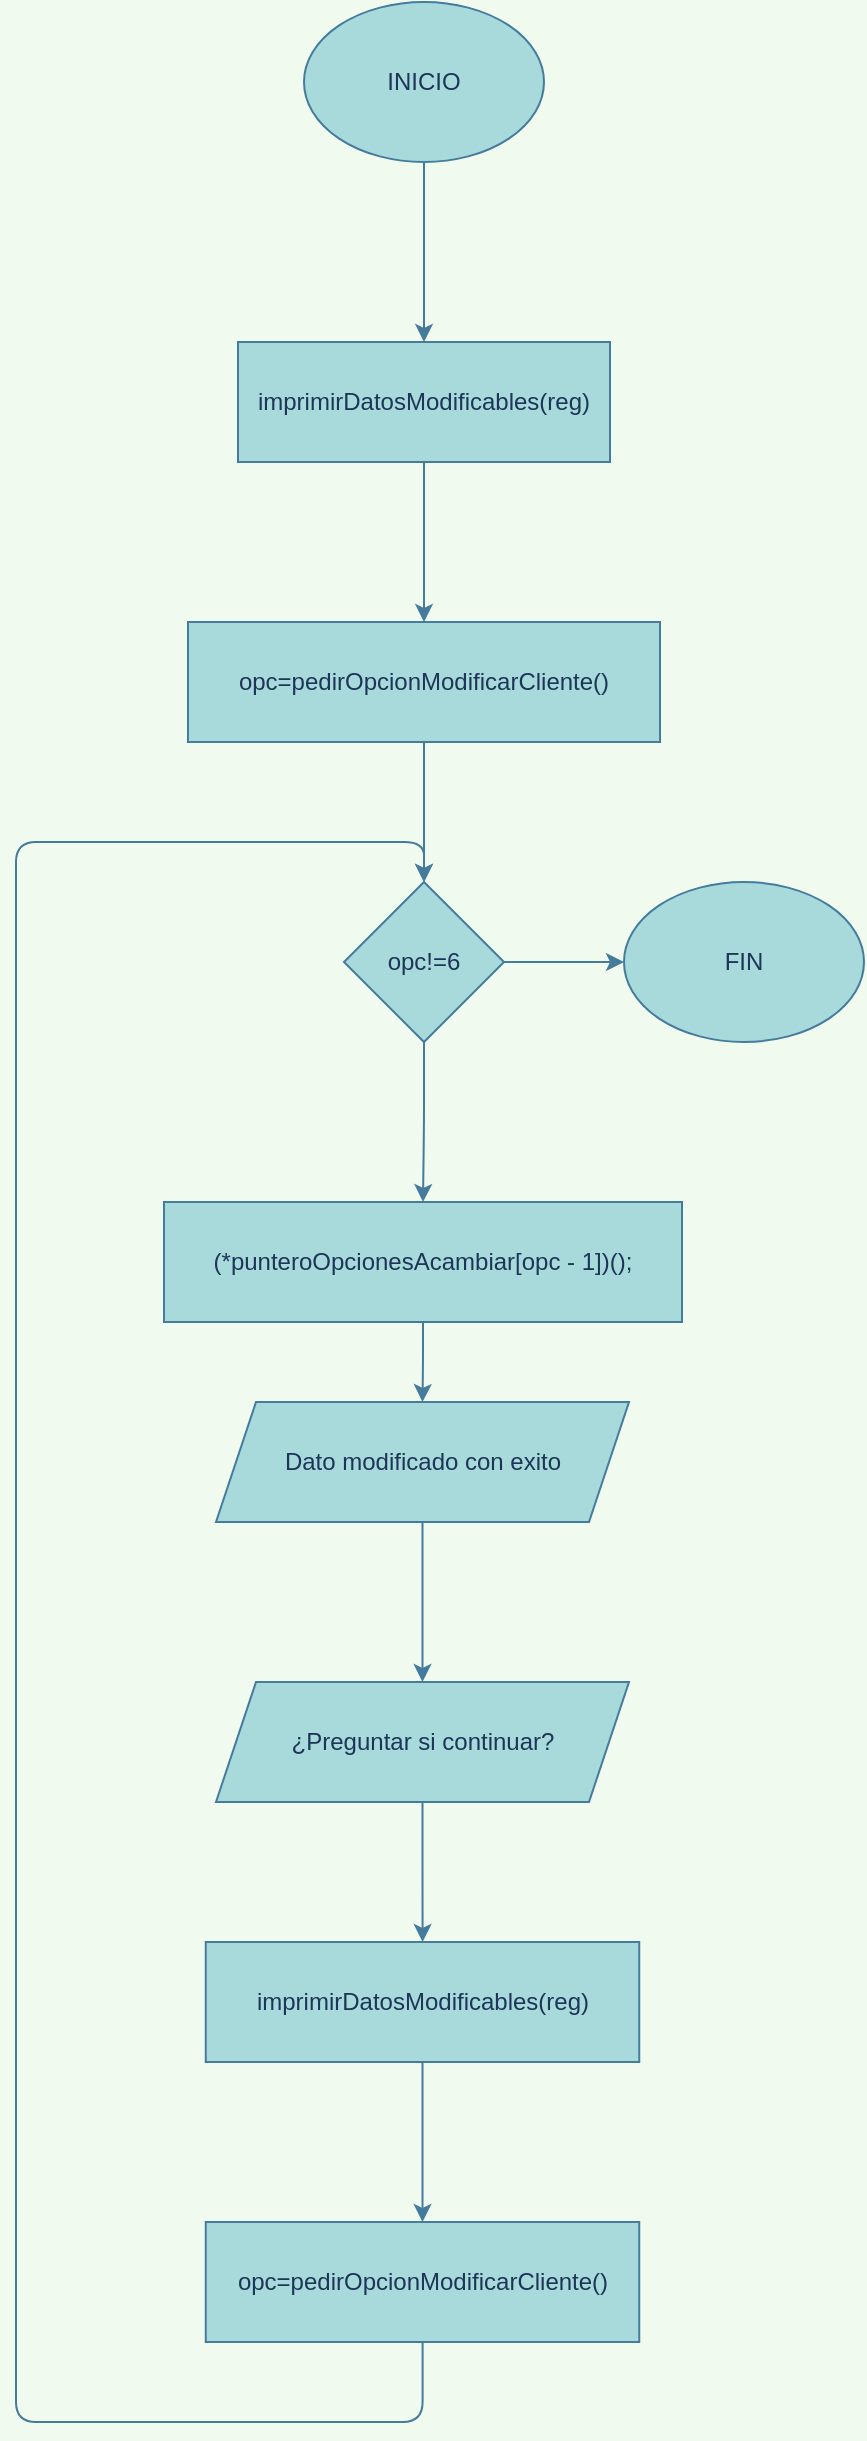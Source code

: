<mxfile version="13.9.8" type="device" pages="2"><diagram id="C5RBs43oDa-KdzZeNtuy" name="pedirDatosModificarCliente"><mxGraphModel dx="1326" dy="626" grid="1" gridSize="10" guides="1" tooltips="1" connect="1" arrows="1" fold="1" page="1" pageScale="1" pageWidth="827" pageHeight="1169" background="#F1FAEE" math="0" shadow="0"><root><mxCell id="WIyWlLk6GJQsqaUBKTNV-0"/><mxCell id="WIyWlLk6GJQsqaUBKTNV-1" parent="WIyWlLk6GJQsqaUBKTNV-0"/><mxCell id="Y4iPrppAORvwiFLqAopy-1" value="" style="edgeStyle=orthogonalEdgeStyle;rounded=0;orthogonalLoop=1;jettySize=auto;html=1;labelBackgroundColor=#F1FAEE;strokeColor=#457B9D;fontColor=#1D3557;" edge="1" parent="WIyWlLk6GJQsqaUBKTNV-1" source="hzWU577AE6DR5hyCNyHa-0" target="Y4iPrppAORvwiFLqAopy-0"><mxGeometry relative="1" as="geometry"/></mxCell><mxCell id="hzWU577AE6DR5hyCNyHa-0" value="INICIO" style="ellipse;whiteSpace=wrap;html=1;fillColor=#A8DADC;strokeColor=#457B9D;fontColor=#1D3557;" parent="WIyWlLk6GJQsqaUBKTNV-1" vertex="1"><mxGeometry x="354" y="50" width="120" height="80" as="geometry"/></mxCell><mxCell id="hzWU577AE6DR5hyCNyHa-6" value="" style="edgeStyle=orthogonalEdgeStyle;curved=0;rounded=1;sketch=0;orthogonalLoop=1;jettySize=auto;html=1;strokeColor=#457B9D;fillColor=#A8DADC;fontColor=#1D3557;labelBackgroundColor=#F1FAEE;" parent="WIyWlLk6GJQsqaUBKTNV-1" source="hzWU577AE6DR5hyCNyHa-3" target="hzWU577AE6DR5hyCNyHa-5" edge="1"><mxGeometry relative="1" as="geometry"/></mxCell><mxCell id="hzWU577AE6DR5hyCNyHa-3" value="opc=pedirOpcionModificarCliente()" style="whiteSpace=wrap;html=1;fontColor=#1D3557;strokeColor=#457B9D;fillColor=#A8DADC;" parent="WIyWlLk6GJQsqaUBKTNV-1" vertex="1"><mxGeometry x="296" y="360" width="236" height="60" as="geometry"/></mxCell><mxCell id="hzWU577AE6DR5hyCNyHa-8" value="" style="edgeStyle=orthogonalEdgeStyle;curved=0;rounded=1;sketch=0;orthogonalLoop=1;jettySize=auto;html=1;strokeColor=#457B9D;fillColor=#A8DADC;fontColor=#1D3557;labelBackgroundColor=#F1FAEE;" parent="WIyWlLk6GJQsqaUBKTNV-1" source="hzWU577AE6DR5hyCNyHa-5" target="hzWU577AE6DR5hyCNyHa-7" edge="1"><mxGeometry relative="1" as="geometry"/></mxCell><mxCell id="hzWU577AE6DR5hyCNyHa-19" value="" style="edgeStyle=orthogonalEdgeStyle;curved=0;rounded=1;sketch=0;orthogonalLoop=1;jettySize=auto;html=1;strokeColor=#457B9D;fillColor=#A8DADC;fontColor=#1D3557;labelBackgroundColor=#F1FAEE;" parent="WIyWlLk6GJQsqaUBKTNV-1" source="hzWU577AE6DR5hyCNyHa-5" target="hzWU577AE6DR5hyCNyHa-18" edge="1"><mxGeometry relative="1" as="geometry"/></mxCell><mxCell id="hzWU577AE6DR5hyCNyHa-5" value="opc!=6" style="rhombus;whiteSpace=wrap;html=1;fontColor=#1D3557;strokeColor=#457B9D;fillColor=#A8DADC;" parent="WIyWlLk6GJQsqaUBKTNV-1" vertex="1"><mxGeometry x="374" y="490" width="80" height="80" as="geometry"/></mxCell><mxCell id="hzWU577AE6DR5hyCNyHa-10" value="" style="edgeStyle=orthogonalEdgeStyle;curved=0;rounded=1;sketch=0;orthogonalLoop=1;jettySize=auto;html=1;strokeColor=#457B9D;fillColor=#A8DADC;fontColor=#1D3557;labelBackgroundColor=#F1FAEE;" parent="WIyWlLk6GJQsqaUBKTNV-1" source="hzWU577AE6DR5hyCNyHa-7" target="hzWU577AE6DR5hyCNyHa-9" edge="1"><mxGeometry relative="1" as="geometry"/></mxCell><mxCell id="hzWU577AE6DR5hyCNyHa-7" value="(*punteroOpcionesAcambiar[opc - 1])();" style="whiteSpace=wrap;html=1;fontColor=#1D3557;strokeColor=#457B9D;fillColor=#A8DADC;" parent="WIyWlLk6GJQsqaUBKTNV-1" vertex="1"><mxGeometry x="284" y="650" width="259" height="60" as="geometry"/></mxCell><mxCell id="hzWU577AE6DR5hyCNyHa-12" value="" style="edgeStyle=orthogonalEdgeStyle;curved=0;rounded=1;sketch=0;orthogonalLoop=1;jettySize=auto;html=1;strokeColor=#457B9D;fillColor=#A8DADC;fontColor=#1D3557;labelBackgroundColor=#F1FAEE;" parent="WIyWlLk6GJQsqaUBKTNV-1" source="hzWU577AE6DR5hyCNyHa-9" target="hzWU577AE6DR5hyCNyHa-11" edge="1"><mxGeometry relative="1" as="geometry"/></mxCell><mxCell id="hzWU577AE6DR5hyCNyHa-9" value="Dato modificado con exito" style="shape=parallelogram;perimeter=parallelogramPerimeter;whiteSpace=wrap;html=1;fixedSize=1;fontColor=#1D3557;strokeColor=#457B9D;fillColor=#A8DADC;" parent="WIyWlLk6GJQsqaUBKTNV-1" vertex="1"><mxGeometry x="310" y="750" width="206.5" height="60" as="geometry"/></mxCell><mxCell id="hzWU577AE6DR5hyCNyHa-14" value="" style="edgeStyle=orthogonalEdgeStyle;curved=0;rounded=1;sketch=0;orthogonalLoop=1;jettySize=auto;html=1;strokeColor=#457B9D;fillColor=#A8DADC;fontColor=#1D3557;labelBackgroundColor=#F1FAEE;" parent="WIyWlLk6GJQsqaUBKTNV-1" source="hzWU577AE6DR5hyCNyHa-11" target="hzWU577AE6DR5hyCNyHa-13" edge="1"><mxGeometry relative="1" as="geometry"/></mxCell><mxCell id="hzWU577AE6DR5hyCNyHa-11" value="¿Preguntar si continuar?" style="shape=parallelogram;perimeter=parallelogramPerimeter;whiteSpace=wrap;html=1;fixedSize=1;fontColor=#1D3557;strokeColor=#457B9D;fillColor=#A8DADC;" parent="WIyWlLk6GJQsqaUBKTNV-1" vertex="1"><mxGeometry x="310" y="890" width="206.5" height="60" as="geometry"/></mxCell><mxCell id="hzWU577AE6DR5hyCNyHa-16" value="" style="edgeStyle=orthogonalEdgeStyle;curved=0;rounded=1;sketch=0;orthogonalLoop=1;jettySize=auto;html=1;strokeColor=#457B9D;fillColor=#A8DADC;fontColor=#1D3557;labelBackgroundColor=#F1FAEE;" parent="WIyWlLk6GJQsqaUBKTNV-1" source="hzWU577AE6DR5hyCNyHa-13" target="hzWU577AE6DR5hyCNyHa-15" edge="1"><mxGeometry relative="1" as="geometry"/></mxCell><mxCell id="hzWU577AE6DR5hyCNyHa-13" value="imprimirDatosModificables(reg)" style="whiteSpace=wrap;html=1;fontColor=#1D3557;strokeColor=#457B9D;fillColor=#A8DADC;" parent="WIyWlLk6GJQsqaUBKTNV-1" vertex="1"><mxGeometry x="304.88" y="1020" width="216.75" height="60" as="geometry"/></mxCell><mxCell id="hzWU577AE6DR5hyCNyHa-17" style="edgeStyle=orthogonalEdgeStyle;curved=0;rounded=1;sketch=0;orthogonalLoop=1;jettySize=auto;html=1;entryX=0.5;entryY=0;entryDx=0;entryDy=0;strokeColor=#457B9D;fillColor=#A8DADC;fontColor=#1D3557;labelBackgroundColor=#F1FAEE;" parent="WIyWlLk6GJQsqaUBKTNV-1" source="hzWU577AE6DR5hyCNyHa-15" target="hzWU577AE6DR5hyCNyHa-5" edge="1"><mxGeometry relative="1" as="geometry"><Array as="points"><mxPoint x="413" y="1260"/><mxPoint x="210" y="1260"/><mxPoint x="210" y="470"/><mxPoint x="414" y="470"/></Array></mxGeometry></mxCell><mxCell id="hzWU577AE6DR5hyCNyHa-15" value="opc=pedirOpcionModificarCliente()" style="whiteSpace=wrap;html=1;fontColor=#1D3557;strokeColor=#457B9D;fillColor=#A8DADC;" parent="WIyWlLk6GJQsqaUBKTNV-1" vertex="1"><mxGeometry x="304.88" y="1160" width="216.75" height="60" as="geometry"/></mxCell><mxCell id="hzWU577AE6DR5hyCNyHa-18" value="FIN" style="ellipse;whiteSpace=wrap;html=1;fontColor=#1D3557;strokeColor=#457B9D;fillColor=#A8DADC;" parent="WIyWlLk6GJQsqaUBKTNV-1" vertex="1"><mxGeometry x="514" y="490" width="120" height="80" as="geometry"/></mxCell><mxCell id="Y4iPrppAORvwiFLqAopy-2" value="" style="edgeStyle=orthogonalEdgeStyle;rounded=0;orthogonalLoop=1;jettySize=auto;html=1;labelBackgroundColor=#F1FAEE;strokeColor=#457B9D;fontColor=#1D3557;" edge="1" parent="WIyWlLk6GJQsqaUBKTNV-1" source="Y4iPrppAORvwiFLqAopy-0" target="hzWU577AE6DR5hyCNyHa-3"><mxGeometry relative="1" as="geometry"/></mxCell><mxCell id="Y4iPrppAORvwiFLqAopy-0" value="imprimirDatosModificables(reg)" style="whiteSpace=wrap;html=1;fontColor=#1D3557;strokeColor=#457B9D;fillColor=#A8DADC;" vertex="1" parent="WIyWlLk6GJQsqaUBKTNV-1"><mxGeometry x="321" y="220" width="186" height="60" as="geometry"/></mxCell></root></mxGraphModel></diagram><diagram id="kvDEdl6vb_nDH0jjhar5" name="pedirOpcionModificarCliente"><mxGraphModel dx="1326" dy="626" grid="1" gridSize="10" guides="1" tooltips="1" connect="1" arrows="1" fold="1" page="1" pageScale="1" pageWidth="827" pageHeight="1169" background="#F1FAEE" math="0" shadow="0"><root><mxCell id="NbcI59mCKK_3HcUKBseq-0"/><mxCell id="NbcI59mCKK_3HcUKBseq-1" parent="NbcI59mCKK_3HcUKBseq-0"/><mxCell id="FCr5mR8YcHln-4rl-iKQ-2" value="" style="edgeStyle=orthogonalEdgeStyle;curved=0;rounded=1;sketch=0;orthogonalLoop=1;jettySize=auto;html=1;strokeColor=#457B9D;fillColor=#A8DADC;fontColor=#1D3557;" parent="NbcI59mCKK_3HcUKBseq-1" source="FCr5mR8YcHln-4rl-iKQ-0" target="FCr5mR8YcHln-4rl-iKQ-1" edge="1"><mxGeometry relative="1" as="geometry"/></mxCell><mxCell id="FCr5mR8YcHln-4rl-iKQ-0" value="INICIO" style="ellipse;whiteSpace=wrap;html=1;fillColor=#A8DADC;strokeColor=#457B9D;fontColor=#1D3557;" parent="NbcI59mCKK_3HcUKBseq-1" vertex="1"><mxGeometry x="354" y="80" width="120" height="80" as="geometry"/></mxCell><mxCell id="FCr5mR8YcHln-4rl-iKQ-4" value="" style="edgeStyle=orthogonalEdgeStyle;curved=0;rounded=1;sketch=0;orthogonalLoop=1;jettySize=auto;html=1;strokeColor=#457B9D;fillColor=#A8DADC;fontColor=#1D3557;" parent="NbcI59mCKK_3HcUKBseq-1" source="FCr5mR8YcHln-4rl-iKQ-1" target="FCr5mR8YcHln-4rl-iKQ-3" edge="1"><mxGeometry relative="1" as="geometry"/></mxCell><mxCell id="FCr5mR8YcHln-4rl-iKQ-1" value="Pedir que datos desea modificar" style="shape=parallelogram;perimeter=parallelogramPerimeter;whiteSpace=wrap;html=1;fixedSize=1;fontColor=#1D3557;strokeColor=#457B9D;fillColor=#A8DADC;" parent="NbcI59mCKK_3HcUKBseq-1" vertex="1"><mxGeometry x="354" y="250" width="120" height="60" as="geometry"/></mxCell><mxCell id="FCr5mR8YcHln-4rl-iKQ-5" style="edgeStyle=orthogonalEdgeStyle;curved=0;rounded=1;sketch=0;orthogonalLoop=1;jettySize=auto;html=1;entryX=0.5;entryY=0;entryDx=0;entryDy=0;strokeColor=#457B9D;fillColor=#A8DADC;fontColor=#1D3557;" parent="NbcI59mCKK_3HcUKBseq-1" source="FCr5mR8YcHln-4rl-iKQ-3" target="FCr5mR8YcHln-4rl-iKQ-1" edge="1"><mxGeometry relative="1" as="geometry"><Array as="points"><mxPoint x="414" y="500"/><mxPoint x="320" y="500"/><mxPoint x="320" y="230"/><mxPoint x="414" y="230"/></Array></mxGeometry></mxCell><mxCell id="FCr5mR8YcHln-4rl-iKQ-9" value="" style="edgeStyle=orthogonalEdgeStyle;curved=0;rounded=1;sketch=0;orthogonalLoop=1;jettySize=auto;html=1;strokeColor=#457B9D;fillColor=#A8DADC;fontColor=#1D3557;" parent="NbcI59mCKK_3HcUKBseq-1" source="FCr5mR8YcHln-4rl-iKQ-3" target="FCr5mR8YcHln-4rl-iKQ-8" edge="1"><mxGeometry relative="1" as="geometry"/></mxCell><mxCell id="FCr5mR8YcHln-4rl-iKQ-3" value="opc&amp;lt;1||opc&amp;gt;6" style="rhombus;whiteSpace=wrap;html=1;fontColor=#1D3557;strokeColor=#457B9D;fillColor=#A8DADC;" parent="NbcI59mCKK_3HcUKBseq-1" vertex="1"><mxGeometry x="374" y="380" width="80" height="80" as="geometry"/></mxCell><mxCell id="xnUzJ7sp5RLY32iO5X8m-2" value="" style="edgeStyle=orthogonalEdgeStyle;curved=0;rounded=1;sketch=0;orthogonalLoop=1;jettySize=auto;html=1;strokeColor=#457B9D;fillColor=#A8DADC;fontColor=#1D3557;" edge="1" parent="NbcI59mCKK_3HcUKBseq-1" source="FCr5mR8YcHln-4rl-iKQ-8" target="xnUzJ7sp5RLY32iO5X8m-1"><mxGeometry relative="1" as="geometry"/></mxCell><mxCell id="FCr5mR8YcHln-4rl-iKQ-8" value="return opc" style="whiteSpace=wrap;html=1;fontColor=#1D3557;strokeColor=#457B9D;fillColor=#A8DADC;" parent="NbcI59mCKK_3HcUKBseq-1" vertex="1"><mxGeometry x="480" y="390" width="120" height="60" as="geometry"/></mxCell><mxCell id="FCr5mR8YcHln-4rl-iKQ-10" value="FIN" style="ellipse;whiteSpace=wrap;html=1;fontColor=#1D3557;strokeColor=#457B9D;fillColor=#A8DADC;" parent="NbcI59mCKK_3HcUKBseq-1" vertex="1"><mxGeometry x="660" y="530" width="120" height="80" as="geometry"/></mxCell><mxCell id="xnUzJ7sp5RLY32iO5X8m-3" value="" style="edgeStyle=orthogonalEdgeStyle;curved=0;rounded=1;sketch=0;orthogonalLoop=1;jettySize=auto;html=1;strokeColor=#457B9D;fillColor=#A8DADC;fontColor=#1D3557;" edge="1" parent="NbcI59mCKK_3HcUKBseq-1" source="xnUzJ7sp5RLY32iO5X8m-1" target="FCr5mR8YcHln-4rl-iKQ-10"><mxGeometry relative="1" as="geometry"/></mxCell><mxCell id="xnUzJ7sp5RLY32iO5X8m-1" value="rewind(stdin)" style="whiteSpace=wrap;html=1;fontColor=#1D3557;strokeColor=#457B9D;fillColor=#A8DADC;" vertex="1" parent="NbcI59mCKK_3HcUKBseq-1"><mxGeometry x="660" y="390" width="120" height="60" as="geometry"/></mxCell></root></mxGraphModel></diagram></mxfile>